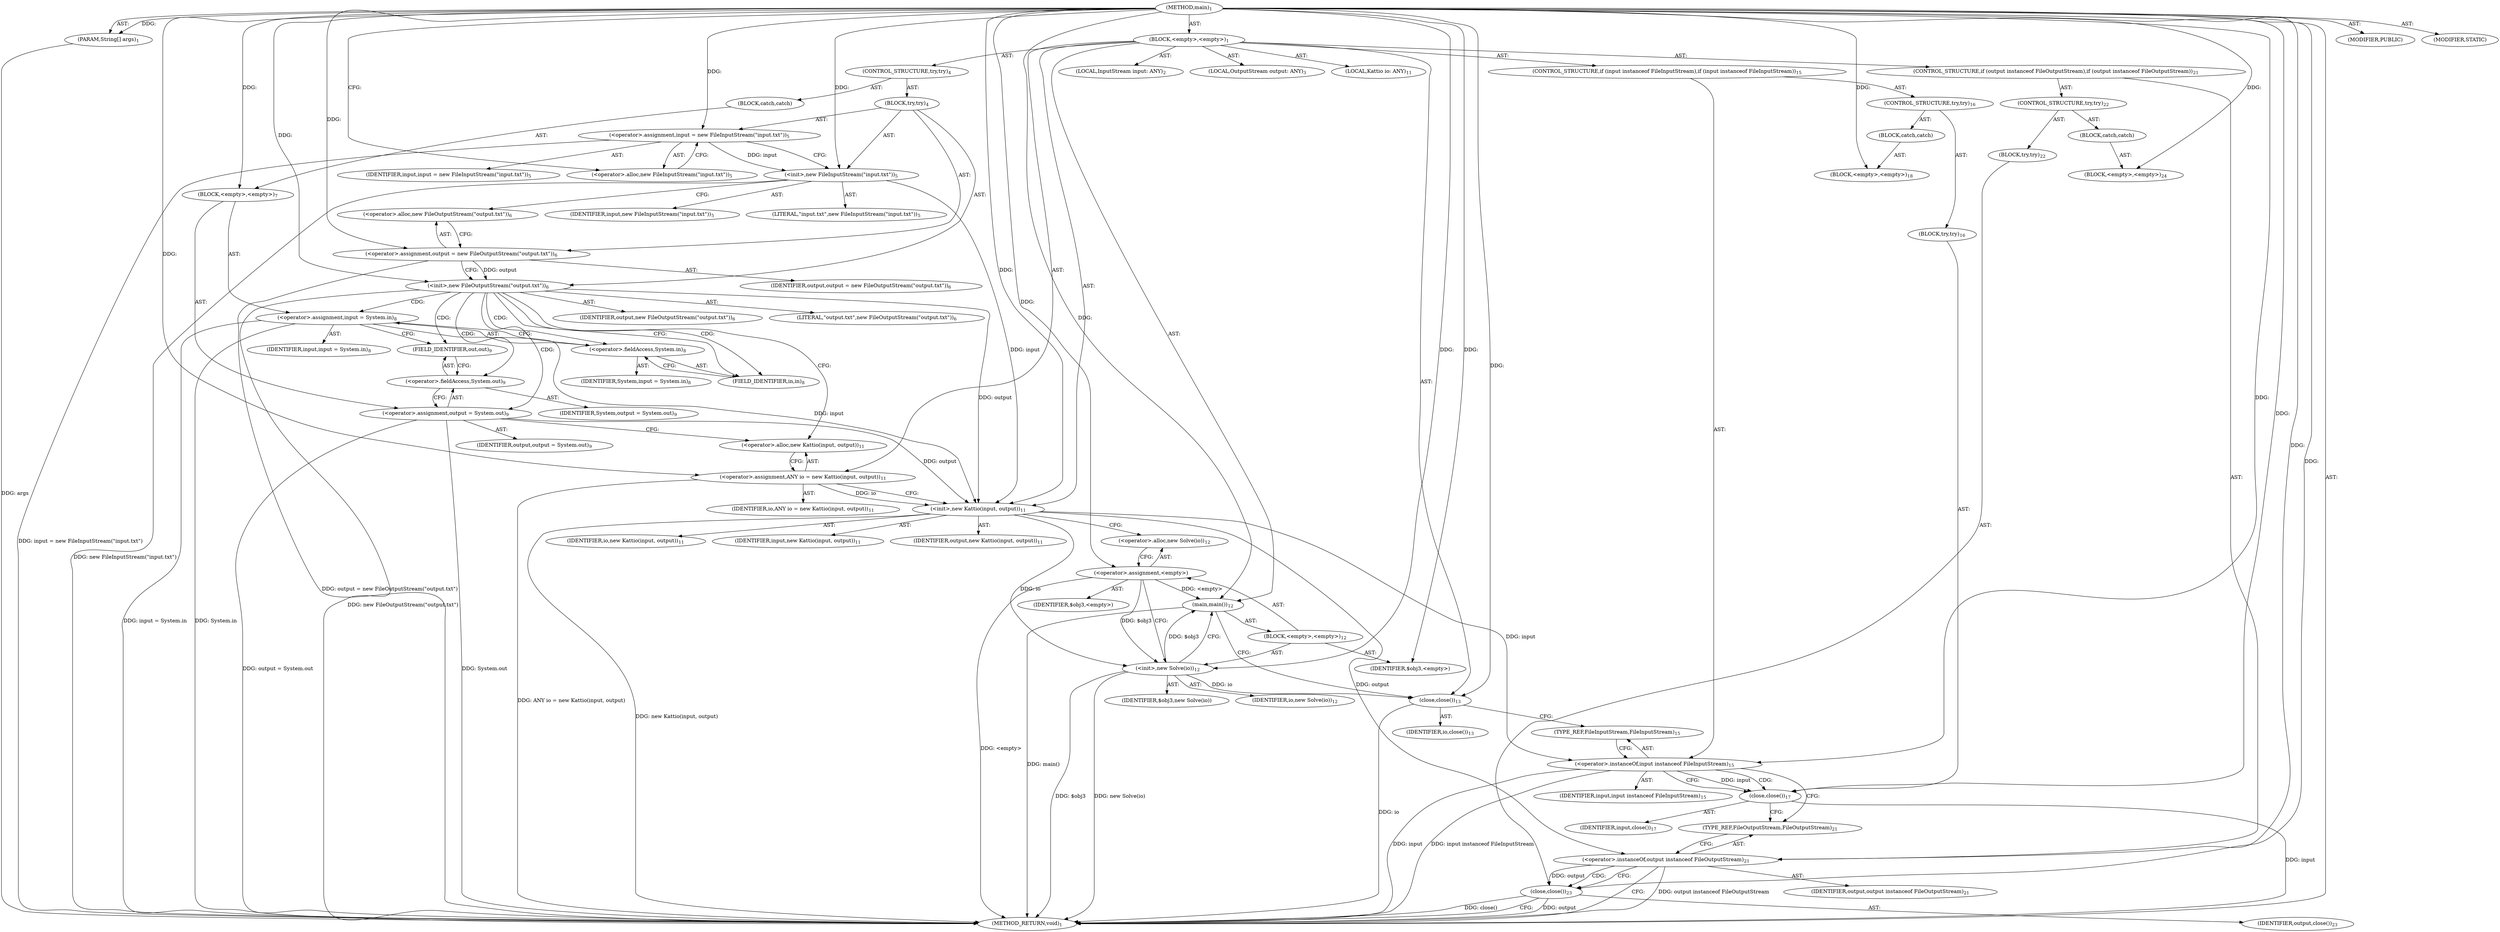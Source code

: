digraph "main" {  
"23" [label = <(METHOD,main)<SUB>1</SUB>> ]
"24" [label = <(PARAM,String[] args)<SUB>1</SUB>> ]
"25" [label = <(BLOCK,&lt;empty&gt;,&lt;empty&gt;)<SUB>1</SUB>> ]
"4" [label = <(LOCAL,InputStream input: ANY)<SUB>2</SUB>> ]
"6" [label = <(LOCAL,OutputStream output: ANY)<SUB>3</SUB>> ]
"26" [label = <(CONTROL_STRUCTURE,try,try)<SUB>4</SUB>> ]
"27" [label = <(BLOCK,try,try)<SUB>4</SUB>> ]
"28" [label = <(&lt;operator&gt;.assignment,input = new FileInputStream(&quot;input.txt&quot;))<SUB>5</SUB>> ]
"29" [label = <(IDENTIFIER,input,input = new FileInputStream(&quot;input.txt&quot;))<SUB>5</SUB>> ]
"30" [label = <(&lt;operator&gt;.alloc,new FileInputStream(&quot;input.txt&quot;))<SUB>5</SUB>> ]
"31" [label = <(&lt;init&gt;,new FileInputStream(&quot;input.txt&quot;))<SUB>5</SUB>> ]
"3" [label = <(IDENTIFIER,input,new FileInputStream(&quot;input.txt&quot;))<SUB>5</SUB>> ]
"32" [label = <(LITERAL,&quot;input.txt&quot;,new FileInputStream(&quot;input.txt&quot;))<SUB>5</SUB>> ]
"33" [label = <(&lt;operator&gt;.assignment,output = new FileOutputStream(&quot;output.txt&quot;))<SUB>6</SUB>> ]
"34" [label = <(IDENTIFIER,output,output = new FileOutputStream(&quot;output.txt&quot;))<SUB>6</SUB>> ]
"35" [label = <(&lt;operator&gt;.alloc,new FileOutputStream(&quot;output.txt&quot;))<SUB>6</SUB>> ]
"36" [label = <(&lt;init&gt;,new FileOutputStream(&quot;output.txt&quot;))<SUB>6</SUB>> ]
"5" [label = <(IDENTIFIER,output,new FileOutputStream(&quot;output.txt&quot;))<SUB>6</SUB>> ]
"37" [label = <(LITERAL,&quot;output.txt&quot;,new FileOutputStream(&quot;output.txt&quot;))<SUB>6</SUB>> ]
"38" [label = <(BLOCK,catch,catch)> ]
"39" [label = <(BLOCK,&lt;empty&gt;,&lt;empty&gt;)<SUB>7</SUB>> ]
"40" [label = <(&lt;operator&gt;.assignment,input = System.in)<SUB>8</SUB>> ]
"41" [label = <(IDENTIFIER,input,input = System.in)<SUB>8</SUB>> ]
"42" [label = <(&lt;operator&gt;.fieldAccess,System.in)<SUB>8</SUB>> ]
"43" [label = <(IDENTIFIER,System,input = System.in)<SUB>8</SUB>> ]
"44" [label = <(FIELD_IDENTIFIER,in,in)<SUB>8</SUB>> ]
"45" [label = <(&lt;operator&gt;.assignment,output = System.out)<SUB>9</SUB>> ]
"46" [label = <(IDENTIFIER,output,output = System.out)<SUB>9</SUB>> ]
"47" [label = <(&lt;operator&gt;.fieldAccess,System.out)<SUB>9</SUB>> ]
"48" [label = <(IDENTIFIER,System,output = System.out)<SUB>9</SUB>> ]
"49" [label = <(FIELD_IDENTIFIER,out,out)<SUB>9</SUB>> ]
"8" [label = <(LOCAL,Kattio io: ANY)<SUB>11</SUB>> ]
"50" [label = <(&lt;operator&gt;.assignment,ANY io = new Kattio(input, output))<SUB>11</SUB>> ]
"51" [label = <(IDENTIFIER,io,ANY io = new Kattio(input, output))<SUB>11</SUB>> ]
"52" [label = <(&lt;operator&gt;.alloc,new Kattio(input, output))<SUB>11</SUB>> ]
"53" [label = <(&lt;init&gt;,new Kattio(input, output))<SUB>11</SUB>> ]
"7" [label = <(IDENTIFIER,io,new Kattio(input, output))<SUB>11</SUB>> ]
"54" [label = <(IDENTIFIER,input,new Kattio(input, output))<SUB>11</SUB>> ]
"55" [label = <(IDENTIFIER,output,new Kattio(input, output))<SUB>11</SUB>> ]
"56" [label = <(main,main())<SUB>12</SUB>> ]
"57" [label = <(BLOCK,&lt;empty&gt;,&lt;empty&gt;)<SUB>12</SUB>> ]
"58" [label = <(&lt;operator&gt;.assignment,&lt;empty&gt;)> ]
"59" [label = <(IDENTIFIER,$obj3,&lt;empty&gt;)> ]
"60" [label = <(&lt;operator&gt;.alloc,new Solve(io))<SUB>12</SUB>> ]
"61" [label = <(&lt;init&gt;,new Solve(io))<SUB>12</SUB>> ]
"62" [label = <(IDENTIFIER,$obj3,new Solve(io))> ]
"63" [label = <(IDENTIFIER,io,new Solve(io))<SUB>12</SUB>> ]
"64" [label = <(IDENTIFIER,$obj3,&lt;empty&gt;)> ]
"65" [label = <(close,close())<SUB>13</SUB>> ]
"66" [label = <(IDENTIFIER,io,close())<SUB>13</SUB>> ]
"67" [label = <(CONTROL_STRUCTURE,if (input instanceof FileInputStream),if (input instanceof FileInputStream))<SUB>15</SUB>> ]
"68" [label = <(&lt;operator&gt;.instanceOf,input instanceof FileInputStream)<SUB>15</SUB>> ]
"69" [label = <(IDENTIFIER,input,input instanceof FileInputStream)<SUB>15</SUB>> ]
"70" [label = <(TYPE_REF,FileInputStream,FileInputStream)<SUB>15</SUB>> ]
"71" [label = <(CONTROL_STRUCTURE,try,try)<SUB>16</SUB>> ]
"72" [label = <(BLOCK,try,try)<SUB>16</SUB>> ]
"73" [label = <(close,close())<SUB>17</SUB>> ]
"74" [label = <(IDENTIFIER,input,close())<SUB>17</SUB>> ]
"75" [label = <(BLOCK,catch,catch)> ]
"76" [label = <(BLOCK,&lt;empty&gt;,&lt;empty&gt;)<SUB>18</SUB>> ]
"77" [label = <(CONTROL_STRUCTURE,if (output instanceof FileOutputStream),if (output instanceof FileOutputStream))<SUB>21</SUB>> ]
"78" [label = <(&lt;operator&gt;.instanceOf,output instanceof FileOutputStream)<SUB>21</SUB>> ]
"79" [label = <(IDENTIFIER,output,output instanceof FileOutputStream)<SUB>21</SUB>> ]
"80" [label = <(TYPE_REF,FileOutputStream,FileOutputStream)<SUB>21</SUB>> ]
"81" [label = <(CONTROL_STRUCTURE,try,try)<SUB>22</SUB>> ]
"82" [label = <(BLOCK,try,try)<SUB>22</SUB>> ]
"83" [label = <(close,close())<SUB>23</SUB>> ]
"84" [label = <(IDENTIFIER,output,close())<SUB>23</SUB>> ]
"85" [label = <(BLOCK,catch,catch)> ]
"86" [label = <(BLOCK,&lt;empty&gt;,&lt;empty&gt;)<SUB>24</SUB>> ]
"87" [label = <(MODIFIER,PUBLIC)> ]
"88" [label = <(MODIFIER,STATIC)> ]
"89" [label = <(METHOD_RETURN,void)<SUB>1</SUB>> ]
  "23" -> "24"  [ label = "AST: "] 
  "23" -> "25"  [ label = "AST: "] 
  "23" -> "87"  [ label = "AST: "] 
  "23" -> "88"  [ label = "AST: "] 
  "23" -> "89"  [ label = "AST: "] 
  "25" -> "4"  [ label = "AST: "] 
  "25" -> "6"  [ label = "AST: "] 
  "25" -> "26"  [ label = "AST: "] 
  "25" -> "8"  [ label = "AST: "] 
  "25" -> "50"  [ label = "AST: "] 
  "25" -> "53"  [ label = "AST: "] 
  "25" -> "56"  [ label = "AST: "] 
  "25" -> "65"  [ label = "AST: "] 
  "25" -> "67"  [ label = "AST: "] 
  "25" -> "77"  [ label = "AST: "] 
  "26" -> "27"  [ label = "AST: "] 
  "26" -> "38"  [ label = "AST: "] 
  "27" -> "28"  [ label = "AST: "] 
  "27" -> "31"  [ label = "AST: "] 
  "27" -> "33"  [ label = "AST: "] 
  "27" -> "36"  [ label = "AST: "] 
  "28" -> "29"  [ label = "AST: "] 
  "28" -> "30"  [ label = "AST: "] 
  "31" -> "3"  [ label = "AST: "] 
  "31" -> "32"  [ label = "AST: "] 
  "33" -> "34"  [ label = "AST: "] 
  "33" -> "35"  [ label = "AST: "] 
  "36" -> "5"  [ label = "AST: "] 
  "36" -> "37"  [ label = "AST: "] 
  "38" -> "39"  [ label = "AST: "] 
  "39" -> "40"  [ label = "AST: "] 
  "39" -> "45"  [ label = "AST: "] 
  "40" -> "41"  [ label = "AST: "] 
  "40" -> "42"  [ label = "AST: "] 
  "42" -> "43"  [ label = "AST: "] 
  "42" -> "44"  [ label = "AST: "] 
  "45" -> "46"  [ label = "AST: "] 
  "45" -> "47"  [ label = "AST: "] 
  "47" -> "48"  [ label = "AST: "] 
  "47" -> "49"  [ label = "AST: "] 
  "50" -> "51"  [ label = "AST: "] 
  "50" -> "52"  [ label = "AST: "] 
  "53" -> "7"  [ label = "AST: "] 
  "53" -> "54"  [ label = "AST: "] 
  "53" -> "55"  [ label = "AST: "] 
  "56" -> "57"  [ label = "AST: "] 
  "57" -> "58"  [ label = "AST: "] 
  "57" -> "61"  [ label = "AST: "] 
  "57" -> "64"  [ label = "AST: "] 
  "58" -> "59"  [ label = "AST: "] 
  "58" -> "60"  [ label = "AST: "] 
  "61" -> "62"  [ label = "AST: "] 
  "61" -> "63"  [ label = "AST: "] 
  "65" -> "66"  [ label = "AST: "] 
  "67" -> "68"  [ label = "AST: "] 
  "67" -> "71"  [ label = "AST: "] 
  "68" -> "69"  [ label = "AST: "] 
  "68" -> "70"  [ label = "AST: "] 
  "71" -> "72"  [ label = "AST: "] 
  "71" -> "75"  [ label = "AST: "] 
  "72" -> "73"  [ label = "AST: "] 
  "73" -> "74"  [ label = "AST: "] 
  "75" -> "76"  [ label = "AST: "] 
  "77" -> "78"  [ label = "AST: "] 
  "77" -> "81"  [ label = "AST: "] 
  "78" -> "79"  [ label = "AST: "] 
  "78" -> "80"  [ label = "AST: "] 
  "81" -> "82"  [ label = "AST: "] 
  "81" -> "85"  [ label = "AST: "] 
  "82" -> "83"  [ label = "AST: "] 
  "83" -> "84"  [ label = "AST: "] 
  "85" -> "86"  [ label = "AST: "] 
  "50" -> "53"  [ label = "CFG: "] 
  "53" -> "60"  [ label = "CFG: "] 
  "56" -> "65"  [ label = "CFG: "] 
  "65" -> "70"  [ label = "CFG: "] 
  "52" -> "50"  [ label = "CFG: "] 
  "68" -> "73"  [ label = "CFG: "] 
  "68" -> "80"  [ label = "CFG: "] 
  "78" -> "89"  [ label = "CFG: "] 
  "78" -> "83"  [ label = "CFG: "] 
  "28" -> "31"  [ label = "CFG: "] 
  "31" -> "35"  [ label = "CFG: "] 
  "33" -> "36"  [ label = "CFG: "] 
  "36" -> "44"  [ label = "CFG: "] 
  "36" -> "52"  [ label = "CFG: "] 
  "58" -> "61"  [ label = "CFG: "] 
  "61" -> "56"  [ label = "CFG: "] 
  "70" -> "68"  [ label = "CFG: "] 
  "80" -> "78"  [ label = "CFG: "] 
  "30" -> "28"  [ label = "CFG: "] 
  "35" -> "33"  [ label = "CFG: "] 
  "40" -> "49"  [ label = "CFG: "] 
  "45" -> "52"  [ label = "CFG: "] 
  "60" -> "58"  [ label = "CFG: "] 
  "73" -> "80"  [ label = "CFG: "] 
  "83" -> "89"  [ label = "CFG: "] 
  "42" -> "40"  [ label = "CFG: "] 
  "47" -> "45"  [ label = "CFG: "] 
  "44" -> "42"  [ label = "CFG: "] 
  "49" -> "47"  [ label = "CFG: "] 
  "23" -> "30"  [ label = "CFG: "] 
  "24" -> "89"  [ label = "DDG: args"] 
  "28" -> "89"  [ label = "DDG: input = new FileInputStream(&quot;input.txt&quot;)"] 
  "31" -> "89"  [ label = "DDG: new FileInputStream(&quot;input.txt&quot;)"] 
  "33" -> "89"  [ label = "DDG: output = new FileOutputStream(&quot;output.txt&quot;)"] 
  "36" -> "89"  [ label = "DDG: new FileOutputStream(&quot;output.txt&quot;)"] 
  "40" -> "89"  [ label = "DDG: System.in"] 
  "40" -> "89"  [ label = "DDG: input = System.in"] 
  "45" -> "89"  [ label = "DDG: System.out"] 
  "45" -> "89"  [ label = "DDG: output = System.out"] 
  "50" -> "89"  [ label = "DDG: ANY io = new Kattio(input, output)"] 
  "53" -> "89"  [ label = "DDG: new Kattio(input, output)"] 
  "58" -> "89"  [ label = "DDG: &lt;empty&gt;"] 
  "61" -> "89"  [ label = "DDG: $obj3"] 
  "61" -> "89"  [ label = "DDG: new Solve(io)"] 
  "56" -> "89"  [ label = "DDG: main()"] 
  "65" -> "89"  [ label = "DDG: io"] 
  "68" -> "89"  [ label = "DDG: input"] 
  "68" -> "89"  [ label = "DDG: input instanceof FileInputStream"] 
  "73" -> "89"  [ label = "DDG: input"] 
  "78" -> "89"  [ label = "DDG: output instanceof FileOutputStream"] 
  "83" -> "89"  [ label = "DDG: output"] 
  "83" -> "89"  [ label = "DDG: close()"] 
  "23" -> "24"  [ label = "DDG: "] 
  "23" -> "50"  [ label = "DDG: "] 
  "50" -> "53"  [ label = "DDG: io"] 
  "23" -> "53"  [ label = "DDG: "] 
  "31" -> "53"  [ label = "DDG: input"] 
  "40" -> "53"  [ label = "DDG: input"] 
  "36" -> "53"  [ label = "DDG: output"] 
  "45" -> "53"  [ label = "DDG: output"] 
  "58" -> "56"  [ label = "DDG: &lt;empty&gt;"] 
  "61" -> "56"  [ label = "DDG: $obj3"] 
  "23" -> "56"  [ label = "DDG: "] 
  "61" -> "65"  [ label = "DDG: io"] 
  "23" -> "65"  [ label = "DDG: "] 
  "23" -> "28"  [ label = "DDG: "] 
  "23" -> "33"  [ label = "DDG: "] 
  "23" -> "39"  [ label = "DDG: "] 
  "23" -> "58"  [ label = "DDG: "] 
  "23" -> "64"  [ label = "DDG: "] 
  "53" -> "68"  [ label = "DDG: input"] 
  "23" -> "68"  [ label = "DDG: "] 
  "53" -> "78"  [ label = "DDG: output"] 
  "23" -> "78"  [ label = "DDG: "] 
  "28" -> "31"  [ label = "DDG: input"] 
  "23" -> "31"  [ label = "DDG: "] 
  "33" -> "36"  [ label = "DDG: output"] 
  "23" -> "36"  [ label = "DDG: "] 
  "58" -> "61"  [ label = "DDG: $obj3"] 
  "23" -> "61"  [ label = "DDG: "] 
  "53" -> "61"  [ label = "DDG: io"] 
  "23" -> "76"  [ label = "DDG: "] 
  "23" -> "86"  [ label = "DDG: "] 
  "68" -> "73"  [ label = "DDG: input"] 
  "23" -> "73"  [ label = "DDG: "] 
  "78" -> "83"  [ label = "DDG: output"] 
  "23" -> "83"  [ label = "DDG: "] 
  "68" -> "73"  [ label = "CDG: "] 
  "78" -> "83"  [ label = "CDG: "] 
  "36" -> "40"  [ label = "CDG: "] 
  "36" -> "47"  [ label = "CDG: "] 
  "36" -> "49"  [ label = "CDG: "] 
  "36" -> "42"  [ label = "CDG: "] 
  "36" -> "44"  [ label = "CDG: "] 
  "36" -> "45"  [ label = "CDG: "] 
}
